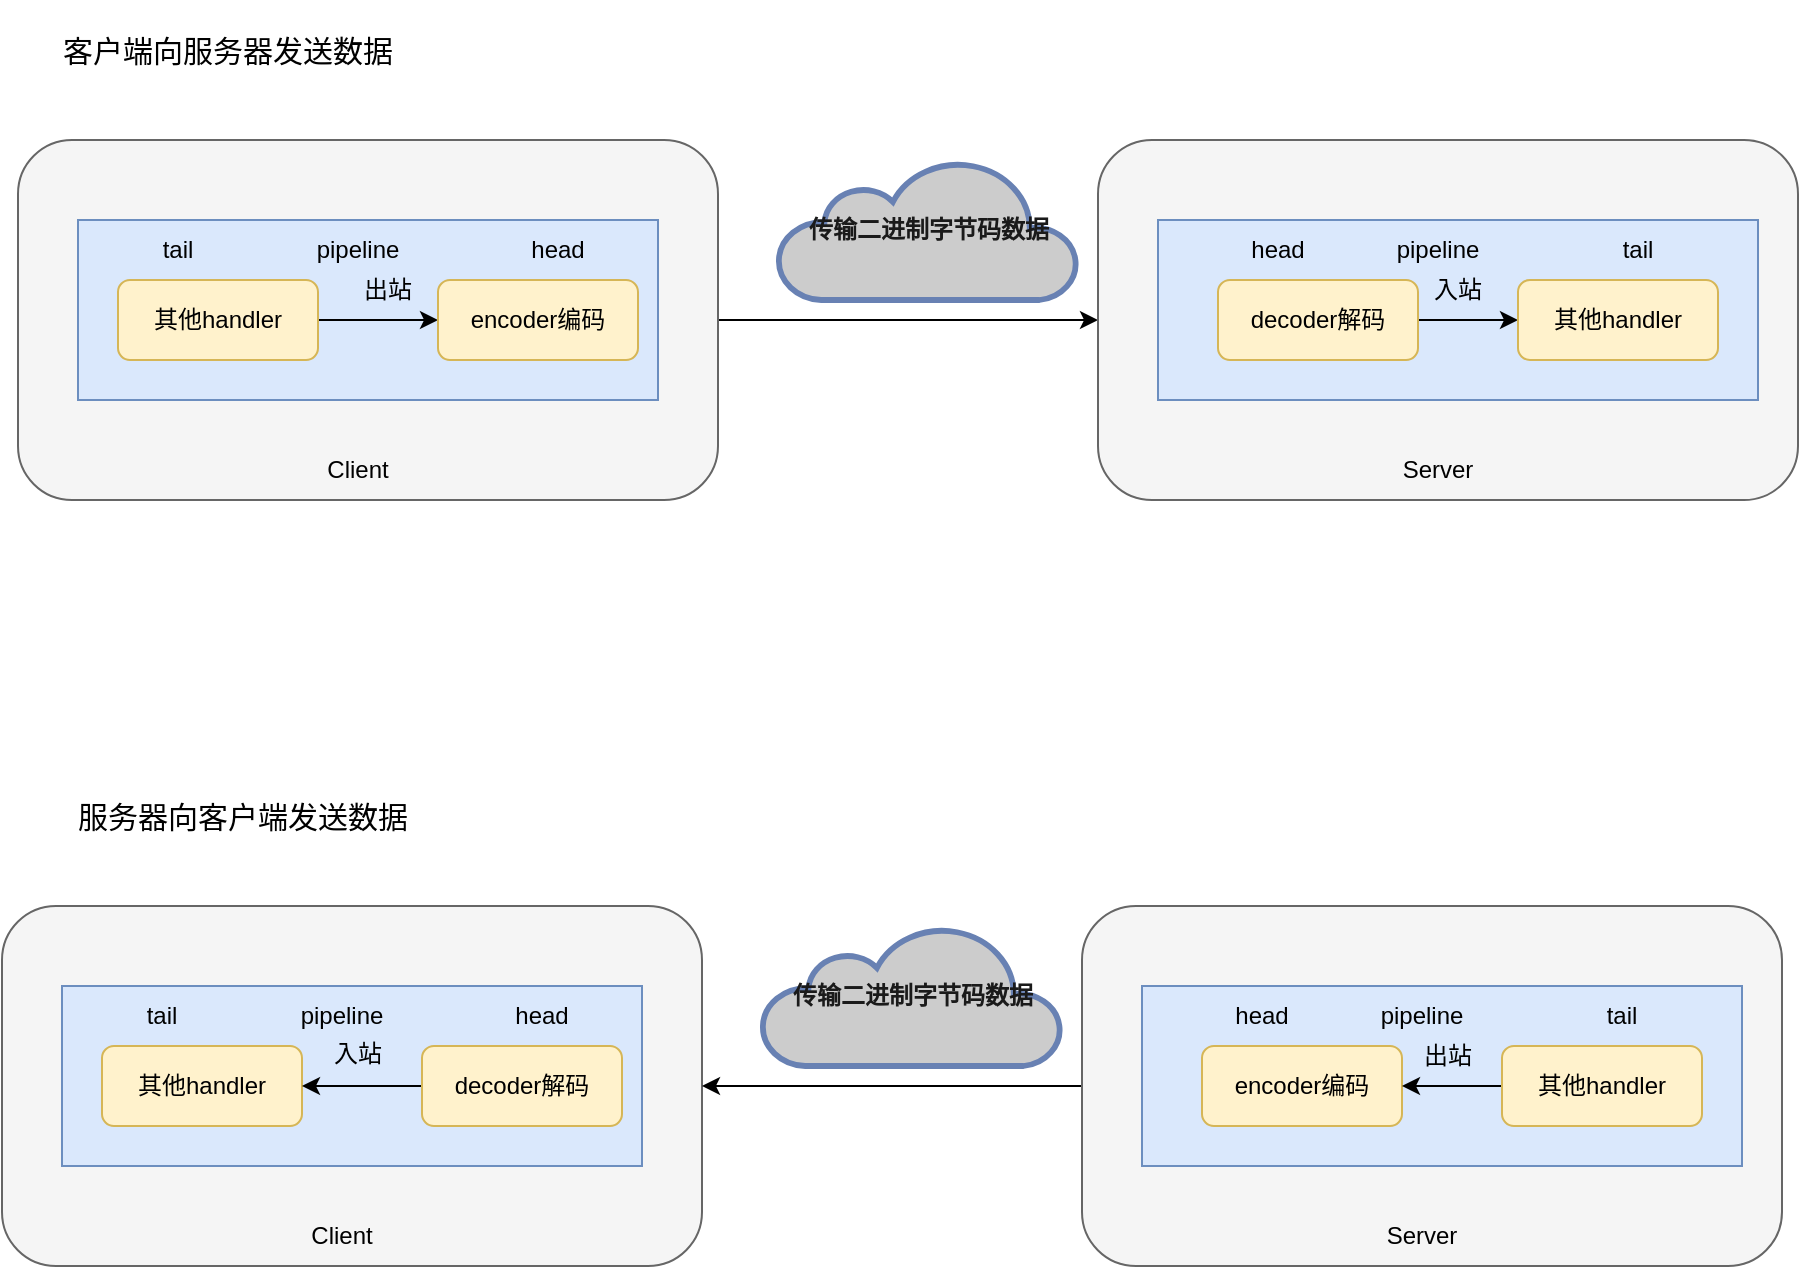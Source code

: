 <mxfile version="22.1.0" type="github">
  <diagram name="第 1 页" id="vN0S-X7APB3E_091aDok">
    <mxGraphModel dx="1150" dy="504" grid="0" gridSize="10" guides="0" tooltips="1" connect="1" arrows="1" fold="1" page="0" pageScale="1" pageWidth="827" pageHeight="1169" math="0" shadow="0">
      <root>
        <mxCell id="0" />
        <mxCell id="1" parent="0" />
        <mxCell id="ogWCJvO38DTcTBOspfz0-30" style="edgeStyle=orthogonalEdgeStyle;rounded=0;orthogonalLoop=1;jettySize=auto;html=1;exitX=1;exitY=0.5;exitDx=0;exitDy=0;entryX=0;entryY=0.5;entryDx=0;entryDy=0;" edge="1" parent="1" source="ogWCJvO38DTcTBOspfz0-2" target="ogWCJvO38DTcTBOspfz0-23">
          <mxGeometry relative="1" as="geometry" />
        </mxCell>
        <mxCell id="ogWCJvO38DTcTBOspfz0-2" value="" style="rounded=1;whiteSpace=wrap;html=1;fillColor=#f5f5f5;fontColor=#333333;strokeColor=#666666;" vertex="1" parent="1">
          <mxGeometry x="41" y="263" width="350" height="180" as="geometry" />
        </mxCell>
        <mxCell id="ogWCJvO38DTcTBOspfz0-3" value="&lt;font color=&quot;#1a1a1a&quot;&gt;&lt;b&gt;传输二进制字节码数据&lt;/b&gt;&lt;/font&gt;" style="html=1;outlineConnect=0;fillColor=#CCCCCC;strokeColor=#6881B3;gradientColor=none;gradientDirection=north;strokeWidth=2;shape=mxgraph.networks.cloud;fontColor=#ffffff;" vertex="1" parent="1">
          <mxGeometry x="421" y="273" width="150" height="70" as="geometry" />
        </mxCell>
        <mxCell id="ogWCJvO38DTcTBOspfz0-4" value="" style="rounded=0;whiteSpace=wrap;html=1;fillColor=#dae8fc;strokeColor=#6c8ebf;" vertex="1" parent="1">
          <mxGeometry x="71" y="303" width="290" height="90" as="geometry" />
        </mxCell>
        <mxCell id="ogWCJvO38DTcTBOspfz0-8" value="Client" style="text;html=1;strokeColor=none;fillColor=none;align=center;verticalAlign=middle;whiteSpace=wrap;rounded=0;" vertex="1" parent="1">
          <mxGeometry x="181" y="413" width="60" height="30" as="geometry" />
        </mxCell>
        <mxCell id="ogWCJvO38DTcTBOspfz0-13" style="edgeStyle=orthogonalEdgeStyle;rounded=0;orthogonalLoop=1;jettySize=auto;html=1;exitX=1;exitY=0.5;exitDx=0;exitDy=0;entryX=0;entryY=0.5;entryDx=0;entryDy=0;" edge="1" parent="1" source="ogWCJvO38DTcTBOspfz0-10" target="ogWCJvO38DTcTBOspfz0-11">
          <mxGeometry relative="1" as="geometry" />
        </mxCell>
        <mxCell id="ogWCJvO38DTcTBOspfz0-10" value="其他handler" style="rounded=1;whiteSpace=wrap;html=1;fillColor=#fff2cc;strokeColor=#d6b656;" vertex="1" parent="1">
          <mxGeometry x="91" y="333" width="100" height="40" as="geometry" />
        </mxCell>
        <mxCell id="ogWCJvO38DTcTBOspfz0-11" value="encoder编码" style="rounded=1;whiteSpace=wrap;html=1;fillColor=#fff2cc;strokeColor=#d6b656;" vertex="1" parent="1">
          <mxGeometry x="251" y="333" width="100" height="40" as="geometry" />
        </mxCell>
        <mxCell id="ogWCJvO38DTcTBOspfz0-12" value="pipeline" style="text;html=1;strokeColor=none;fillColor=none;align=center;verticalAlign=middle;whiteSpace=wrap;rounded=0;" vertex="1" parent="1">
          <mxGeometry x="181" y="303" width="60" height="30" as="geometry" />
        </mxCell>
        <mxCell id="ogWCJvO38DTcTBOspfz0-23" value="" style="rounded=1;whiteSpace=wrap;html=1;fillColor=#f5f5f5;fontColor=#333333;strokeColor=#666666;" vertex="1" parent="1">
          <mxGeometry x="581" y="263" width="350" height="180" as="geometry" />
        </mxCell>
        <mxCell id="ogWCJvO38DTcTBOspfz0-24" value="" style="rounded=0;whiteSpace=wrap;html=1;fillColor=#dae8fc;strokeColor=#6c8ebf;" vertex="1" parent="1">
          <mxGeometry x="611" y="303" width="300" height="90" as="geometry" />
        </mxCell>
        <mxCell id="ogWCJvO38DTcTBOspfz0-25" value="Server" style="text;html=1;strokeColor=none;fillColor=none;align=center;verticalAlign=middle;whiteSpace=wrap;rounded=0;" vertex="1" parent="1">
          <mxGeometry x="721" y="413" width="60" height="30" as="geometry" />
        </mxCell>
        <mxCell id="ogWCJvO38DTcTBOspfz0-26" style="edgeStyle=orthogonalEdgeStyle;rounded=0;orthogonalLoop=1;jettySize=auto;html=1;exitX=1;exitY=0.5;exitDx=0;exitDy=0;entryX=0;entryY=0.5;entryDx=0;entryDy=0;" edge="1" parent="1" source="ogWCJvO38DTcTBOspfz0-27" target="ogWCJvO38DTcTBOspfz0-28">
          <mxGeometry relative="1" as="geometry" />
        </mxCell>
        <mxCell id="ogWCJvO38DTcTBOspfz0-27" value="decoder解码" style="rounded=1;whiteSpace=wrap;html=1;fillColor=#fff2cc;strokeColor=#d6b656;" vertex="1" parent="1">
          <mxGeometry x="641" y="333" width="100" height="40" as="geometry" />
        </mxCell>
        <mxCell id="ogWCJvO38DTcTBOspfz0-28" value="其他handler" style="rounded=1;whiteSpace=wrap;html=1;fillColor=#fff2cc;strokeColor=#d6b656;" vertex="1" parent="1">
          <mxGeometry x="791" y="333" width="100" height="40" as="geometry" />
        </mxCell>
        <mxCell id="ogWCJvO38DTcTBOspfz0-29" value="pipeline" style="text;html=1;strokeColor=none;fillColor=none;align=center;verticalAlign=middle;whiteSpace=wrap;rounded=0;" vertex="1" parent="1">
          <mxGeometry x="721" y="303" width="60" height="30" as="geometry" />
        </mxCell>
        <mxCell id="ogWCJvO38DTcTBOspfz0-32" value="tail" style="text;html=1;strokeColor=none;fillColor=none;align=center;verticalAlign=middle;whiteSpace=wrap;rounded=0;" vertex="1" parent="1">
          <mxGeometry x="91" y="303" width="60" height="30" as="geometry" />
        </mxCell>
        <mxCell id="ogWCJvO38DTcTBOspfz0-33" value="head" style="text;html=1;strokeColor=none;fillColor=none;align=center;verticalAlign=middle;whiteSpace=wrap;rounded=0;" vertex="1" parent="1">
          <mxGeometry x="281" y="303" width="60" height="30" as="geometry" />
        </mxCell>
        <mxCell id="ogWCJvO38DTcTBOspfz0-34" value="head" style="text;html=1;strokeColor=none;fillColor=none;align=center;verticalAlign=middle;whiteSpace=wrap;rounded=0;" vertex="1" parent="1">
          <mxGeometry x="641" y="303" width="60" height="30" as="geometry" />
        </mxCell>
        <mxCell id="ogWCJvO38DTcTBOspfz0-35" value="tail" style="text;html=1;strokeColor=none;fillColor=none;align=center;verticalAlign=middle;whiteSpace=wrap;rounded=0;" vertex="1" parent="1">
          <mxGeometry x="821" y="303" width="60" height="30" as="geometry" />
        </mxCell>
        <mxCell id="ogWCJvO38DTcTBOspfz0-36" value="出站" style="text;html=1;strokeColor=none;fillColor=none;align=center;verticalAlign=middle;whiteSpace=wrap;rounded=0;" vertex="1" parent="1">
          <mxGeometry x="196" y="323" width="60" height="30" as="geometry" />
        </mxCell>
        <mxCell id="ogWCJvO38DTcTBOspfz0-37" value="入站" style="text;html=1;strokeColor=none;fillColor=none;align=center;verticalAlign=middle;whiteSpace=wrap;rounded=0;" vertex="1" parent="1">
          <mxGeometry x="731" y="323" width="60" height="30" as="geometry" />
        </mxCell>
        <mxCell id="ogWCJvO38DTcTBOspfz0-38" value="客户端向服务器发送数据" style="text;html=1;strokeColor=none;fillColor=none;align=center;verticalAlign=middle;whiteSpace=wrap;rounded=0;strokeWidth=1;fontSize=15;" vertex="1" parent="1">
          <mxGeometry x="61" y="193" width="170" height="50" as="geometry" />
        </mxCell>
        <mxCell id="ogWCJvO38DTcTBOspfz0-40" value="" style="rounded=1;whiteSpace=wrap;html=1;fillColor=#f5f5f5;fontColor=#333333;strokeColor=#666666;" vertex="1" parent="1">
          <mxGeometry x="33" y="646" width="350" height="180" as="geometry" />
        </mxCell>
        <mxCell id="ogWCJvO38DTcTBOspfz0-41" value="&lt;font color=&quot;#1a1a1a&quot;&gt;&lt;b&gt;传输二进制字节码数据&lt;/b&gt;&lt;/font&gt;" style="html=1;outlineConnect=0;fillColor=#CCCCCC;strokeColor=#6881B3;gradientColor=none;gradientDirection=north;strokeWidth=2;shape=mxgraph.networks.cloud;fontColor=#ffffff;" vertex="1" parent="1">
          <mxGeometry x="413" y="656" width="150" height="70" as="geometry" />
        </mxCell>
        <mxCell id="ogWCJvO38DTcTBOspfz0-42" value="" style="rounded=0;whiteSpace=wrap;html=1;fillColor=#dae8fc;strokeColor=#6c8ebf;" vertex="1" parent="1">
          <mxGeometry x="63" y="686" width="290" height="90" as="geometry" />
        </mxCell>
        <mxCell id="ogWCJvO38DTcTBOspfz0-43" value="Client" style="text;html=1;strokeColor=none;fillColor=none;align=center;verticalAlign=middle;whiteSpace=wrap;rounded=0;" vertex="1" parent="1">
          <mxGeometry x="173" y="796" width="60" height="30" as="geometry" />
        </mxCell>
        <mxCell id="ogWCJvO38DTcTBOspfz0-45" value="其他handler" style="rounded=1;whiteSpace=wrap;html=1;fillColor=#fff2cc;strokeColor=#d6b656;" vertex="1" parent="1">
          <mxGeometry x="83" y="716" width="100" height="40" as="geometry" />
        </mxCell>
        <mxCell id="ogWCJvO38DTcTBOspfz0-64" style="edgeStyle=orthogonalEdgeStyle;rounded=0;orthogonalLoop=1;jettySize=auto;html=1;exitX=0;exitY=0.5;exitDx=0;exitDy=0;" edge="1" parent="1" source="ogWCJvO38DTcTBOspfz0-46" target="ogWCJvO38DTcTBOspfz0-45">
          <mxGeometry relative="1" as="geometry" />
        </mxCell>
        <mxCell id="ogWCJvO38DTcTBOspfz0-46" value="decoder解码" style="rounded=1;whiteSpace=wrap;html=1;fillColor=#fff2cc;strokeColor=#d6b656;" vertex="1" parent="1">
          <mxGeometry x="243" y="716" width="100" height="40" as="geometry" />
        </mxCell>
        <mxCell id="ogWCJvO38DTcTBOspfz0-47" value="pipeline" style="text;html=1;strokeColor=none;fillColor=none;align=center;verticalAlign=middle;whiteSpace=wrap;rounded=0;" vertex="1" parent="1">
          <mxGeometry x="173" y="686" width="60" height="30" as="geometry" />
        </mxCell>
        <mxCell id="ogWCJvO38DTcTBOspfz0-63" style="edgeStyle=orthogonalEdgeStyle;rounded=0;orthogonalLoop=1;jettySize=auto;html=1;exitX=0;exitY=0.5;exitDx=0;exitDy=0;entryX=1;entryY=0.5;entryDx=0;entryDy=0;" edge="1" parent="1" source="ogWCJvO38DTcTBOspfz0-48" target="ogWCJvO38DTcTBOspfz0-40">
          <mxGeometry relative="1" as="geometry" />
        </mxCell>
        <mxCell id="ogWCJvO38DTcTBOspfz0-48" value="" style="rounded=1;whiteSpace=wrap;html=1;fillColor=#f5f5f5;fontColor=#333333;strokeColor=#666666;" vertex="1" parent="1">
          <mxGeometry x="573" y="646" width="350" height="180" as="geometry" />
        </mxCell>
        <mxCell id="ogWCJvO38DTcTBOspfz0-49" value="" style="rounded=0;whiteSpace=wrap;html=1;fillColor=#dae8fc;strokeColor=#6c8ebf;" vertex="1" parent="1">
          <mxGeometry x="603" y="686" width="300" height="90" as="geometry" />
        </mxCell>
        <mxCell id="ogWCJvO38DTcTBOspfz0-50" value="Server" style="text;html=1;strokeColor=none;fillColor=none;align=center;verticalAlign=middle;whiteSpace=wrap;rounded=0;" vertex="1" parent="1">
          <mxGeometry x="713" y="796" width="60" height="30" as="geometry" />
        </mxCell>
        <mxCell id="ogWCJvO38DTcTBOspfz0-52" value="encoder编码" style="rounded=1;whiteSpace=wrap;html=1;fillColor=#fff2cc;strokeColor=#d6b656;" vertex="1" parent="1">
          <mxGeometry x="633" y="716" width="100" height="40" as="geometry" />
        </mxCell>
        <mxCell id="ogWCJvO38DTcTBOspfz0-62" style="edgeStyle=orthogonalEdgeStyle;rounded=0;orthogonalLoop=1;jettySize=auto;html=1;exitX=0;exitY=0.5;exitDx=0;exitDy=0;" edge="1" parent="1" source="ogWCJvO38DTcTBOspfz0-53" target="ogWCJvO38DTcTBOspfz0-52">
          <mxGeometry relative="1" as="geometry" />
        </mxCell>
        <mxCell id="ogWCJvO38DTcTBOspfz0-53" value="其他handler" style="rounded=1;whiteSpace=wrap;html=1;fillColor=#fff2cc;strokeColor=#d6b656;" vertex="1" parent="1">
          <mxGeometry x="783" y="716" width="100" height="40" as="geometry" />
        </mxCell>
        <mxCell id="ogWCJvO38DTcTBOspfz0-54" value="pipeline" style="text;html=1;strokeColor=none;fillColor=none;align=center;verticalAlign=middle;whiteSpace=wrap;rounded=0;" vertex="1" parent="1">
          <mxGeometry x="713" y="686" width="60" height="30" as="geometry" />
        </mxCell>
        <mxCell id="ogWCJvO38DTcTBOspfz0-55" value="tail" style="text;html=1;strokeColor=none;fillColor=none;align=center;verticalAlign=middle;whiteSpace=wrap;rounded=0;" vertex="1" parent="1">
          <mxGeometry x="83" y="686" width="60" height="30" as="geometry" />
        </mxCell>
        <mxCell id="ogWCJvO38DTcTBOspfz0-56" value="head" style="text;html=1;strokeColor=none;fillColor=none;align=center;verticalAlign=middle;whiteSpace=wrap;rounded=0;" vertex="1" parent="1">
          <mxGeometry x="273" y="686" width="60" height="30" as="geometry" />
        </mxCell>
        <mxCell id="ogWCJvO38DTcTBOspfz0-57" value="head" style="text;html=1;strokeColor=none;fillColor=none;align=center;verticalAlign=middle;whiteSpace=wrap;rounded=0;" vertex="1" parent="1">
          <mxGeometry x="633" y="686" width="60" height="30" as="geometry" />
        </mxCell>
        <mxCell id="ogWCJvO38DTcTBOspfz0-58" value="tail" style="text;html=1;strokeColor=none;fillColor=none;align=center;verticalAlign=middle;whiteSpace=wrap;rounded=0;" vertex="1" parent="1">
          <mxGeometry x="813" y="686" width="60" height="30" as="geometry" />
        </mxCell>
        <mxCell id="ogWCJvO38DTcTBOspfz0-59" value="入站" style="text;html=1;strokeColor=none;fillColor=none;align=center;verticalAlign=middle;whiteSpace=wrap;rounded=0;" vertex="1" parent="1">
          <mxGeometry x="181" y="705" width="60" height="30" as="geometry" />
        </mxCell>
        <mxCell id="ogWCJvO38DTcTBOspfz0-60" value="出站" style="text;html=1;strokeColor=none;fillColor=none;align=center;verticalAlign=middle;whiteSpace=wrap;rounded=0;" vertex="1" parent="1">
          <mxGeometry x="726" y="706" width="60" height="30" as="geometry" />
        </mxCell>
        <mxCell id="ogWCJvO38DTcTBOspfz0-61" value="服务器向客户端发送数据" style="text;html=1;strokeColor=none;fillColor=none;align=center;verticalAlign=middle;whiteSpace=wrap;rounded=0;strokeWidth=1;fontSize=15;" vertex="1" parent="1">
          <mxGeometry x="53" y="576" width="201" height="50" as="geometry" />
        </mxCell>
      </root>
    </mxGraphModel>
  </diagram>
</mxfile>
